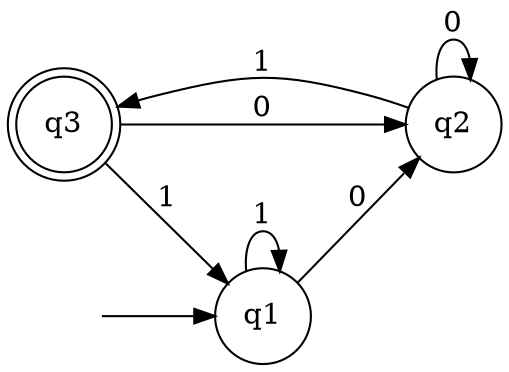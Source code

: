 digraph finite_state_machine {
	rankdir=LR size="8,5"
	node [shape=doublecircle]
	q3
	node [shape=circle]
	q1
	q2
	q3
	q1 -> q2 [label=0]
	q1 -> q1 [label=1]
	q2 -> q2 [label=0]
	q2 -> q3 [label=1]
	q3 -> q2 [label=0]
	q3 -> q1 [label=1]
	node [style=filled]
	node [color=white]
	"" -> q1
}

